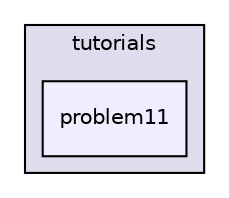 digraph "C:/Users/Ayo/Desktop/jenes 2.0/src/jenes/tutorials/problem11" {
  compound=true
  node [ fontsize="10", fontname="Helvetica"];
  edge [ labelfontsize="10", labelfontname="Helvetica"];
  subgraph clusterdir_98c53756bcb1ac0f94696f1827dc85d3 {
    graph [ bgcolor="#ddddee", pencolor="black", label="tutorials" fontname="Helvetica", fontsize="10", URL="dir_98c53756bcb1ac0f94696f1827dc85d3.html"]
  dir_220c78d183509ddd21ca70a227db31d6 [shape=box, label="problem11", style="filled", fillcolor="#eeeeff", pencolor="black", URL="dir_220c78d183509ddd21ca70a227db31d6.html"];
  }
}
